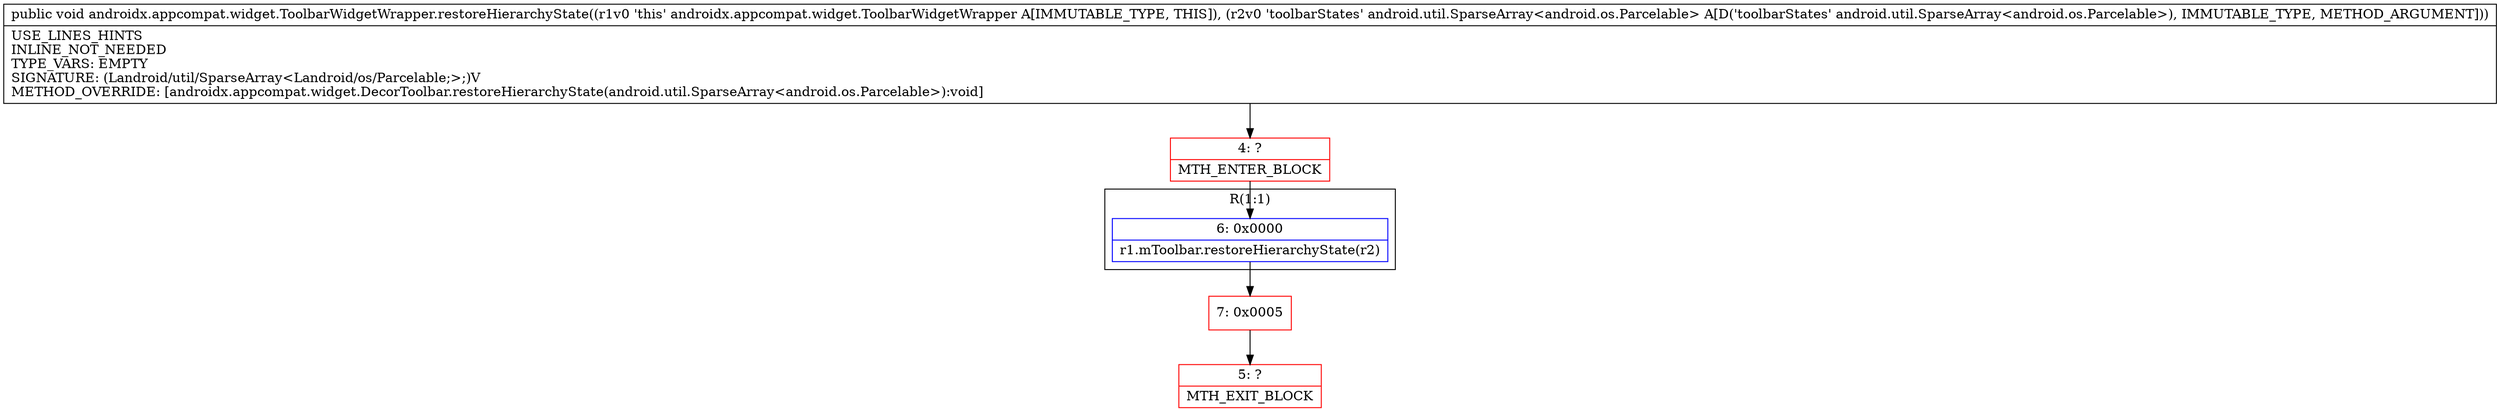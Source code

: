 digraph "CFG forandroidx.appcompat.widget.ToolbarWidgetWrapper.restoreHierarchyState(Landroid\/util\/SparseArray;)V" {
subgraph cluster_Region_219808576 {
label = "R(1:1)";
node [shape=record,color=blue];
Node_6 [shape=record,label="{6\:\ 0x0000|r1.mToolbar.restoreHierarchyState(r2)\l}"];
}
Node_4 [shape=record,color=red,label="{4\:\ ?|MTH_ENTER_BLOCK\l}"];
Node_7 [shape=record,color=red,label="{7\:\ 0x0005}"];
Node_5 [shape=record,color=red,label="{5\:\ ?|MTH_EXIT_BLOCK\l}"];
MethodNode[shape=record,label="{public void androidx.appcompat.widget.ToolbarWidgetWrapper.restoreHierarchyState((r1v0 'this' androidx.appcompat.widget.ToolbarWidgetWrapper A[IMMUTABLE_TYPE, THIS]), (r2v0 'toolbarStates' android.util.SparseArray\<android.os.Parcelable\> A[D('toolbarStates' android.util.SparseArray\<android.os.Parcelable\>), IMMUTABLE_TYPE, METHOD_ARGUMENT]))  | USE_LINES_HINTS\lINLINE_NOT_NEEDED\lTYPE_VARS: EMPTY\lSIGNATURE: (Landroid\/util\/SparseArray\<Landroid\/os\/Parcelable;\>;)V\lMETHOD_OVERRIDE: [androidx.appcompat.widget.DecorToolbar.restoreHierarchyState(android.util.SparseArray\<android.os.Parcelable\>):void]\l}"];
MethodNode -> Node_4;Node_6 -> Node_7;
Node_4 -> Node_6;
Node_7 -> Node_5;
}

